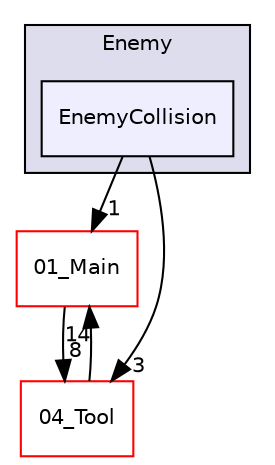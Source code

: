 digraph "C:/HAL/PG関係/03_作成プログラム/03_HAL授業/就職作品/Project/source/03_Object/3D/Enemy/EnemyCollision" {
  compound=true
  node [ fontsize="10", fontname="Helvetica"];
  edge [ labelfontsize="10", labelfontname="Helvetica"];
  subgraph clusterdir_16a2e82dc842b34d2540912c9a40711d {
    graph [ bgcolor="#ddddee", pencolor="black", label="Enemy" fontname="Helvetica", fontsize="10", URL="dir_16a2e82dc842b34d2540912c9a40711d.html"]
  dir_9217c0f10764b3566e7addefac32f43f [shape=box, label="EnemyCollision", style="filled", fillcolor="#eeeeff", pencolor="black", URL="dir_9217c0f10764b3566e7addefac32f43f.html"];
  }
  dir_b2ee2f4b37d8460d9f5246ffd8c74e11 [shape=box label="01_Main" fillcolor="white" style="filled" color="red" URL="dir_b2ee2f4b37d8460d9f5246ffd8c74e11.html"];
  dir_48bb4aacea20c6a8378e1408d864b090 [shape=box label="04_Tool" fillcolor="white" style="filled" color="red" URL="dir_48bb4aacea20c6a8378e1408d864b090.html"];
  dir_9217c0f10764b3566e7addefac32f43f->dir_b2ee2f4b37d8460d9f5246ffd8c74e11 [headlabel="1", labeldistance=1.5 headhref="dir_000056_000001.html"];
  dir_9217c0f10764b3566e7addefac32f43f->dir_48bb4aacea20c6a8378e1408d864b090 [headlabel="3", labeldistance=1.5 headhref="dir_000056_000080.html"];
  dir_b2ee2f4b37d8460d9f5246ffd8c74e11->dir_48bb4aacea20c6a8378e1408d864b090 [headlabel="8", labeldistance=1.5 headhref="dir_000001_000080.html"];
  dir_48bb4aacea20c6a8378e1408d864b090->dir_b2ee2f4b37d8460d9f5246ffd8c74e11 [headlabel="14", labeldistance=1.5 headhref="dir_000080_000001.html"];
}
